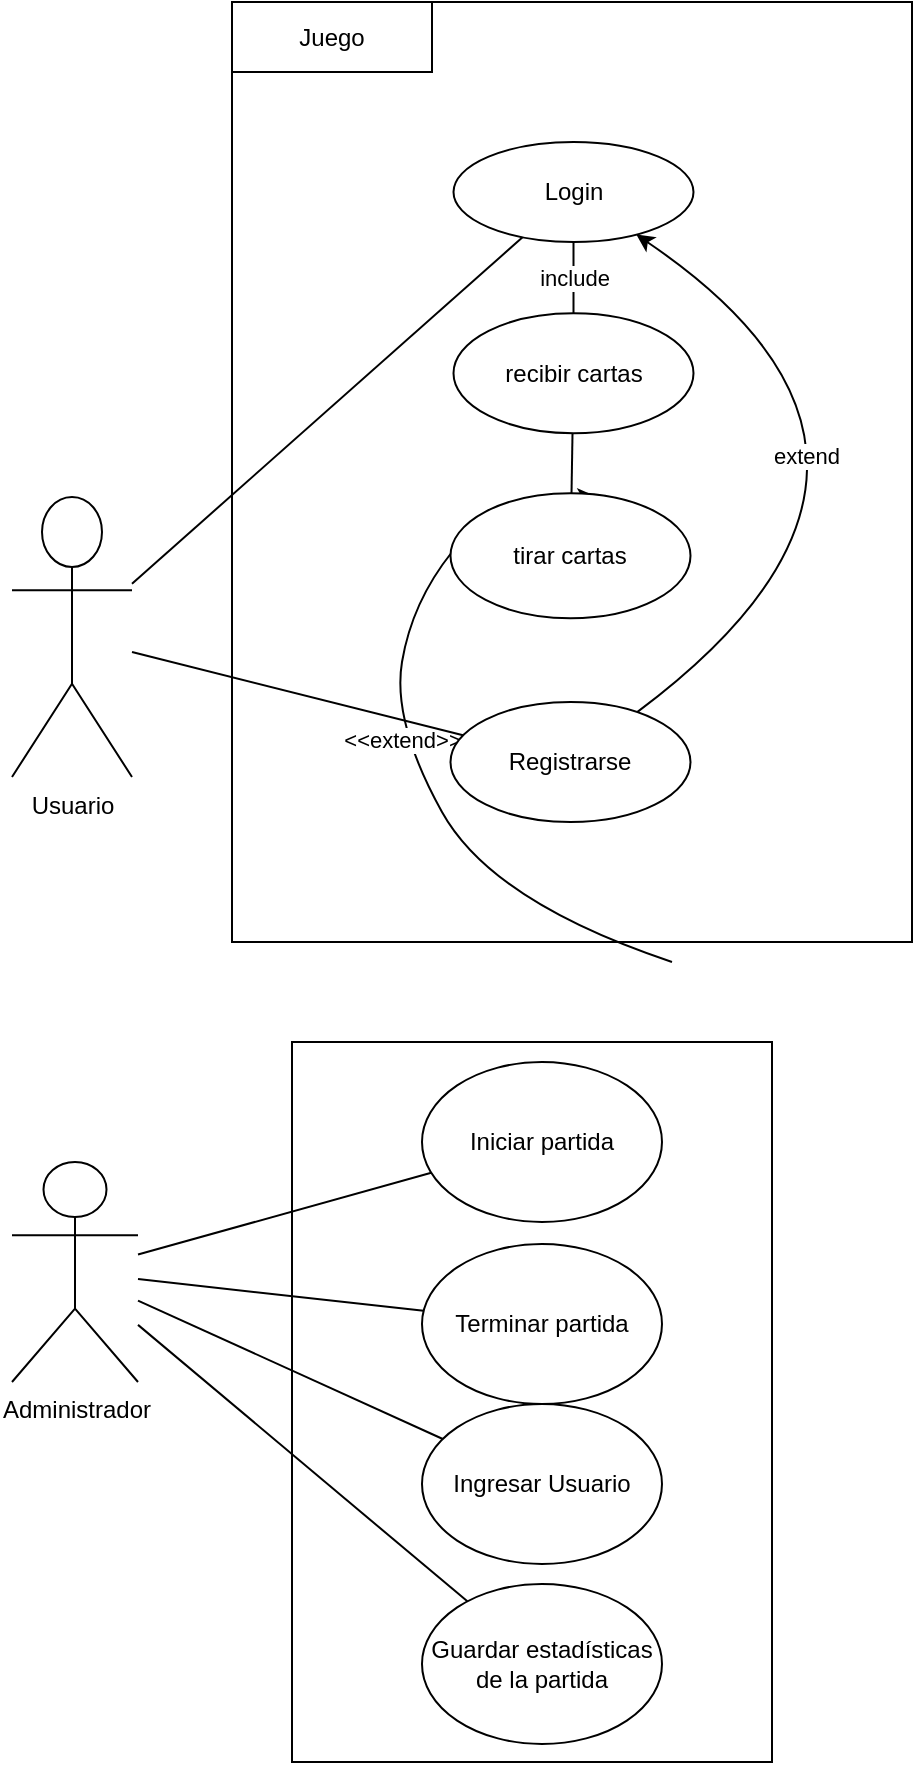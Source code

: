 <mxfile version="24.7.16">
  <diagram name="Página-1" id="jZNI6kJHGhAPYXhtxn2M">
    <mxGraphModel dx="1434" dy="734" grid="1" gridSize="10" guides="1" tooltips="1" connect="1" arrows="1" fold="1" page="1" pageScale="1" pageWidth="827" pageHeight="1169" math="0" shadow="0">
      <root>
        <mxCell id="0" />
        <mxCell id="1" parent="0" />
        <mxCell id="Mivz6OfDrqn59PwbkGwn-10" value="" style="rounded=0;whiteSpace=wrap;html=1;" vertex="1" parent="1">
          <mxGeometry x="180" y="580" width="240" height="360" as="geometry" />
        </mxCell>
        <mxCell id="46wFzU1qvSwc1RMeuPBv-4" value="Usuario" style="shape=umlActor;verticalLabelPosition=bottom;verticalAlign=top;html=1;outlineConnect=0;direction=east;" parent="1" vertex="1">
          <mxGeometry x="40" y="307.5" width="60" height="140" as="geometry" />
        </mxCell>
        <mxCell id="46wFzU1qvSwc1RMeuPBv-5" value="" style="rounded=0;whiteSpace=wrap;html=1;labelBackgroundColor=none;fontColor=default;" parent="1" vertex="1">
          <mxGeometry x="150" y="60" width="340" height="470" as="geometry" />
        </mxCell>
        <mxCell id="46wFzU1qvSwc1RMeuPBv-6" value="Login" style="ellipse;whiteSpace=wrap;html=1;" parent="1" vertex="1">
          <mxGeometry x="260.75" y="130" width="120" height="50" as="geometry" />
        </mxCell>
        <mxCell id="46wFzU1qvSwc1RMeuPBv-7" value="Juego" style="rounded=0;whiteSpace=wrap;html=1;" parent="1" vertex="1">
          <mxGeometry x="150" y="60" width="100" height="35" as="geometry" />
        </mxCell>
        <mxCell id="46wFzU1qvSwc1RMeuPBv-11" value="" style="endArrow=none;html=1;rounded=0;" parent="1" source="46wFzU1qvSwc1RMeuPBv-4" target="46wFzU1qvSwc1RMeuPBv-6" edge="1">
          <mxGeometry width="50" height="50" relative="1" as="geometry">
            <mxPoint x="223" y="300" as="sourcePoint" />
            <mxPoint x="273" y="250" as="targetPoint" />
          </mxGeometry>
        </mxCell>
        <mxCell id="qULEmMPLRNUaXXGW2xrg-3" value="include" style="endArrow=none;html=1;rounded=0;" parent="1" source="46wFzU1qvSwc1RMeuPBv-6" target="Mivz6OfDrqn59PwbkGwn-1" edge="1">
          <mxGeometry width="50" height="50" relative="1" as="geometry">
            <mxPoint x="300.75" y="345" as="sourcePoint" />
            <mxPoint x="320.75" y="215" as="targetPoint" />
          </mxGeometry>
        </mxCell>
        <mxCell id="qULEmMPLRNUaXXGW2xrg-17" value="&amp;lt;&amp;lt;extend&amp;gt;&amp;gt;" style="endArrow=classic;html=1;rounded=0;curved=1;endFill=1;strokeColor=default;" parent="1" source="qULEmMPLRNUaXXGW2xrg-9" edge="1">
          <mxGeometry width="50" height="50" relative="1" as="geometry">
            <mxPoint x="370" y="540" as="sourcePoint" />
            <mxPoint x="331.848" y="307.067" as="targetPoint" />
            <Array as="points">
              <mxPoint x="280" y="510" />
              <mxPoint x="230" y="420" />
              <mxPoint x="240" y="360" />
              <mxPoint x="280" y="310" />
            </Array>
          </mxGeometry>
        </mxCell>
        <mxCell id="GgtP5W7gPfGcNIlzFrxF-9" value="Administrador" style="shape=umlActor;verticalLabelPosition=bottom;verticalAlign=top;html=1;outlineConnect=0;" parent="1" vertex="1">
          <mxGeometry x="40" y="640" width="63" height="110" as="geometry" />
        </mxCell>
        <mxCell id="GgtP5W7gPfGcNIlzFrxF-11" value="Iniciar partida" style="ellipse;whiteSpace=wrap;html=1;" parent="1" vertex="1">
          <mxGeometry x="245" y="590" width="120" height="80" as="geometry" />
        </mxCell>
        <mxCell id="GgtP5W7gPfGcNIlzFrxF-13" value="Terminar partida" style="ellipse;whiteSpace=wrap;html=1;" parent="1" vertex="1">
          <mxGeometry x="245" y="681" width="120" height="80" as="geometry" />
        </mxCell>
        <mxCell id="GgtP5W7gPfGcNIlzFrxF-14" value="" style="endArrow=none;html=1;rounded=0;" parent="1" source="GgtP5W7gPfGcNIlzFrxF-9" target="GgtP5W7gPfGcNIlzFrxF-11" edge="1">
          <mxGeometry width="50" height="50" relative="1" as="geometry">
            <mxPoint x="501.5" y="560" as="sourcePoint" />
            <mxPoint x="551.5" y="510" as="targetPoint" />
          </mxGeometry>
        </mxCell>
        <mxCell id="GgtP5W7gPfGcNIlzFrxF-15" value="" style="endArrow=none;html=1;rounded=0;" parent="1" source="GgtP5W7gPfGcNIlzFrxF-9" target="GgtP5W7gPfGcNIlzFrxF-13" edge="1">
          <mxGeometry width="50" height="50" relative="1" as="geometry">
            <mxPoint x="501.5" y="560" as="sourcePoint" />
            <mxPoint x="551.5" y="510" as="targetPoint" />
          </mxGeometry>
        </mxCell>
        <mxCell id="GgtP5W7gPfGcNIlzFrxF-16" value="Ingresar Usuario" style="ellipse;whiteSpace=wrap;html=1;" parent="1" vertex="1">
          <mxGeometry x="245" y="761" width="120" height="80" as="geometry" />
        </mxCell>
        <mxCell id="GgtP5W7gPfGcNIlzFrxF-17" value="Guardar estadísticas de la partida" style="ellipse;whiteSpace=wrap;html=1;" parent="1" vertex="1">
          <mxGeometry x="245" y="851" width="120" height="80" as="geometry" />
        </mxCell>
        <mxCell id="GgtP5W7gPfGcNIlzFrxF-18" value="" style="endArrow=none;html=1;rounded=0;" parent="1" source="GgtP5W7gPfGcNIlzFrxF-9" target="GgtP5W7gPfGcNIlzFrxF-16" edge="1">
          <mxGeometry width="50" height="50" relative="1" as="geometry">
            <mxPoint x="501.5" y="780" as="sourcePoint" />
            <mxPoint x="551.5" y="730" as="targetPoint" />
          </mxGeometry>
        </mxCell>
        <mxCell id="GgtP5W7gPfGcNIlzFrxF-19" value="" style="endArrow=none;html=1;rounded=0;" parent="1" source="GgtP5W7gPfGcNIlzFrxF-9" target="GgtP5W7gPfGcNIlzFrxF-17" edge="1">
          <mxGeometry width="50" height="50" relative="1" as="geometry">
            <mxPoint x="501.5" y="780" as="sourcePoint" />
            <mxPoint x="551.5" y="730" as="targetPoint" />
          </mxGeometry>
        </mxCell>
        <mxCell id="Mivz6OfDrqn59PwbkGwn-1" value="recibir cartas" style="ellipse;whiteSpace=wrap;html=1;" vertex="1" parent="1">
          <mxGeometry x="260.75" y="215.62" width="120" height="60" as="geometry" />
        </mxCell>
        <mxCell id="Mivz6OfDrqn59PwbkGwn-2" value="&lt;div&gt;tirar cartas&lt;/div&gt;" style="ellipse;whiteSpace=wrap;html=1;" vertex="1" parent="1">
          <mxGeometry x="259.25" y="305.62" width="120" height="62.5" as="geometry" />
        </mxCell>
        <mxCell id="Mivz6OfDrqn59PwbkGwn-3" value="" style="endArrow=none;html=1;rounded=0;" edge="1" parent="1" source="Mivz6OfDrqn59PwbkGwn-2" target="Mivz6OfDrqn59PwbkGwn-1">
          <mxGeometry width="50" height="50" relative="1" as="geometry">
            <mxPoint x="199.25" y="495.62" as="sourcePoint" />
            <mxPoint x="249.25" y="445.62" as="targetPoint" />
          </mxGeometry>
        </mxCell>
        <mxCell id="Mivz6OfDrqn59PwbkGwn-4" value="Registrarse" style="ellipse;whiteSpace=wrap;html=1;" vertex="1" parent="1">
          <mxGeometry x="259.25" y="410" width="120" height="60" as="geometry" />
        </mxCell>
        <mxCell id="Mivz6OfDrqn59PwbkGwn-5" value="" style="endArrow=none;html=1;rounded=0;" edge="1" parent="1" source="Mivz6OfDrqn59PwbkGwn-4" target="46wFzU1qvSwc1RMeuPBv-4">
          <mxGeometry width="50" height="50" relative="1" as="geometry">
            <mxPoint x="270" y="440" as="sourcePoint" />
            <mxPoint x="320" y="390" as="targetPoint" />
          </mxGeometry>
        </mxCell>
        <mxCell id="Mivz6OfDrqn59PwbkGwn-6" value="" style="endArrow=classic;html=1;rounded=0;curved=1;endFill=1;" edge="1" parent="1" source="Mivz6OfDrqn59PwbkGwn-4" target="46wFzU1qvSwc1RMeuPBv-6">
          <mxGeometry width="50" height="50" relative="1" as="geometry">
            <mxPoint x="270" y="440" as="sourcePoint" />
            <mxPoint x="320" y="390" as="targetPoint" />
            <Array as="points">
              <mxPoint x="520" y="290" />
            </Array>
          </mxGeometry>
        </mxCell>
        <mxCell id="Mivz6OfDrqn59PwbkGwn-9" value="extend" style="edgeLabel;html=1;align=center;verticalAlign=middle;resizable=0;points=[];" vertex="1" connectable="0" parent="Mivz6OfDrqn59PwbkGwn-6">
          <mxGeometry x="0.357" y="44" relative="1" as="geometry">
            <mxPoint as="offset" />
          </mxGeometry>
        </mxCell>
      </root>
    </mxGraphModel>
  </diagram>
</mxfile>
